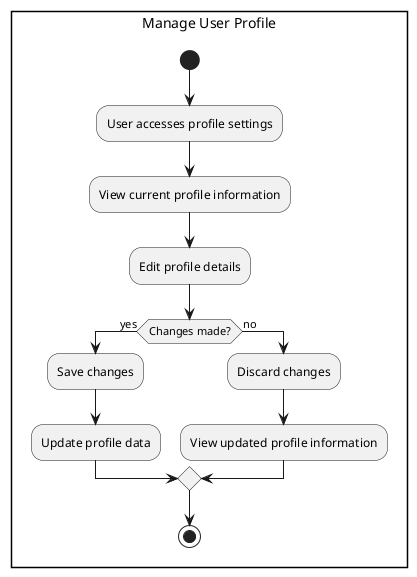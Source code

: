 @startuml Manage User Profile

rectangle "Manage User Profile" {
    start
    :User accesses profile settings;
    :View current profile information;
    :Edit profile details;
    if (Changes made?) then (yes)
    :Save changes;
    :Update profile data;
    else (no)
    :Discard changes;
    :View updated profile information;
    endif
    stop
}
@enduml
